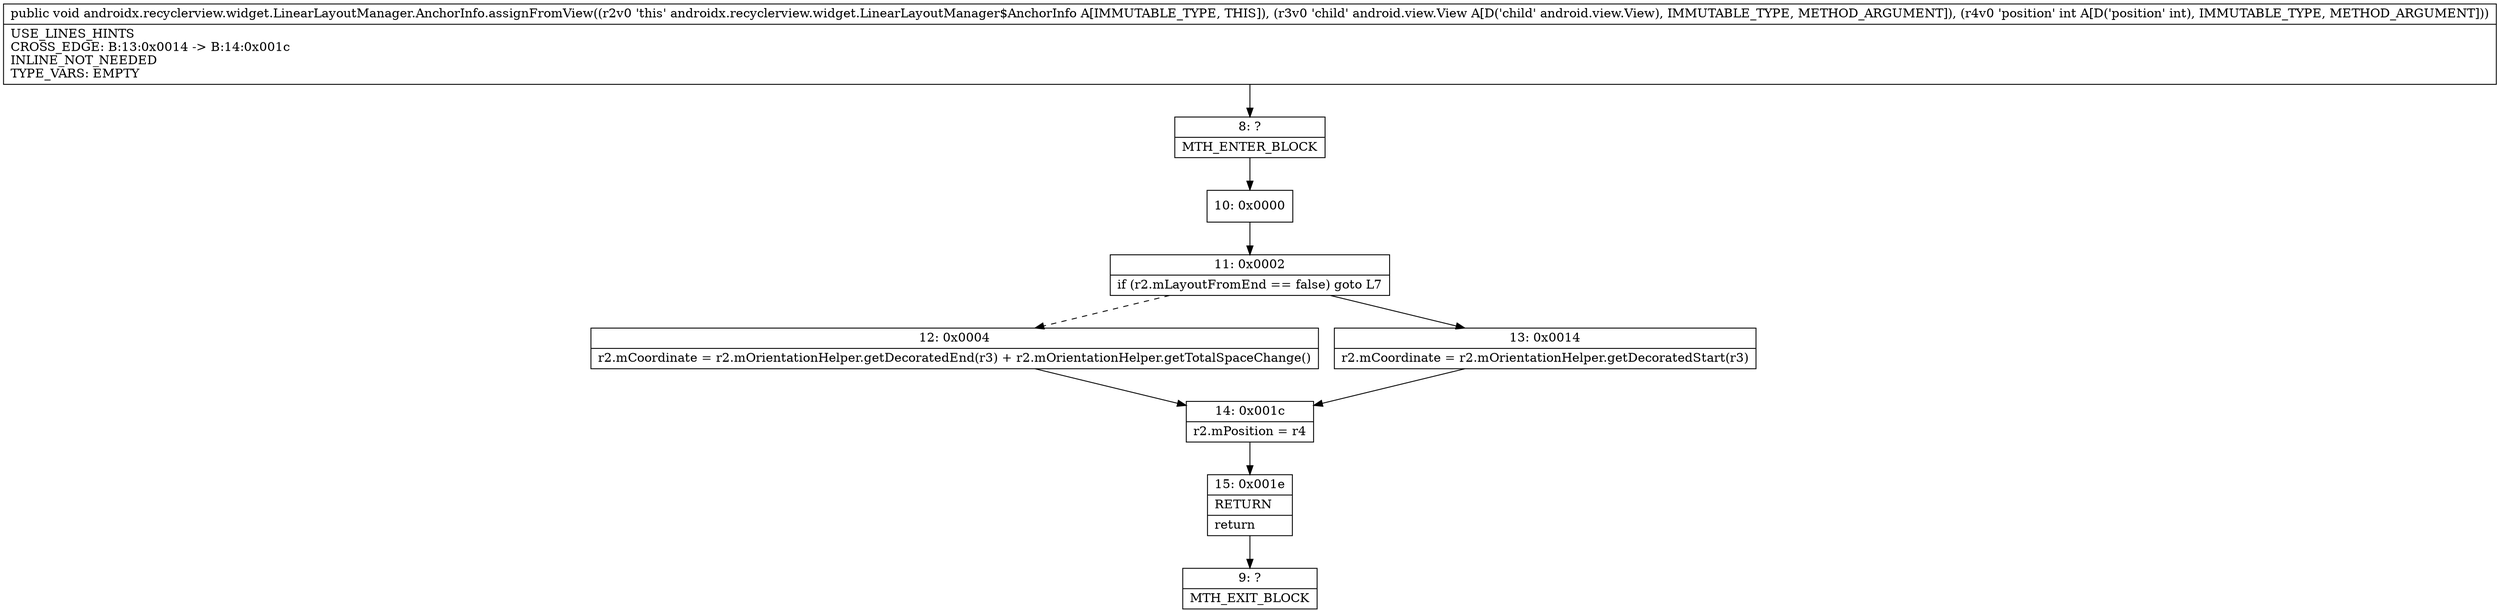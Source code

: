 digraph "CFG forandroidx.recyclerview.widget.LinearLayoutManager.AnchorInfo.assignFromView(Landroid\/view\/View;I)V" {
Node_8 [shape=record,label="{8\:\ ?|MTH_ENTER_BLOCK\l}"];
Node_10 [shape=record,label="{10\:\ 0x0000}"];
Node_11 [shape=record,label="{11\:\ 0x0002|if (r2.mLayoutFromEnd == false) goto L7\l}"];
Node_12 [shape=record,label="{12\:\ 0x0004|r2.mCoordinate = r2.mOrientationHelper.getDecoratedEnd(r3) + r2.mOrientationHelper.getTotalSpaceChange()\l}"];
Node_14 [shape=record,label="{14\:\ 0x001c|r2.mPosition = r4\l}"];
Node_15 [shape=record,label="{15\:\ 0x001e|RETURN\l|return\l}"];
Node_9 [shape=record,label="{9\:\ ?|MTH_EXIT_BLOCK\l}"];
Node_13 [shape=record,label="{13\:\ 0x0014|r2.mCoordinate = r2.mOrientationHelper.getDecoratedStart(r3)\l}"];
MethodNode[shape=record,label="{public void androidx.recyclerview.widget.LinearLayoutManager.AnchorInfo.assignFromView((r2v0 'this' androidx.recyclerview.widget.LinearLayoutManager$AnchorInfo A[IMMUTABLE_TYPE, THIS]), (r3v0 'child' android.view.View A[D('child' android.view.View), IMMUTABLE_TYPE, METHOD_ARGUMENT]), (r4v0 'position' int A[D('position' int), IMMUTABLE_TYPE, METHOD_ARGUMENT]))  | USE_LINES_HINTS\lCROSS_EDGE: B:13:0x0014 \-\> B:14:0x001c\lINLINE_NOT_NEEDED\lTYPE_VARS: EMPTY\l}"];
MethodNode -> Node_8;Node_8 -> Node_10;
Node_10 -> Node_11;
Node_11 -> Node_12[style=dashed];
Node_11 -> Node_13;
Node_12 -> Node_14;
Node_14 -> Node_15;
Node_15 -> Node_9;
Node_13 -> Node_14;
}

